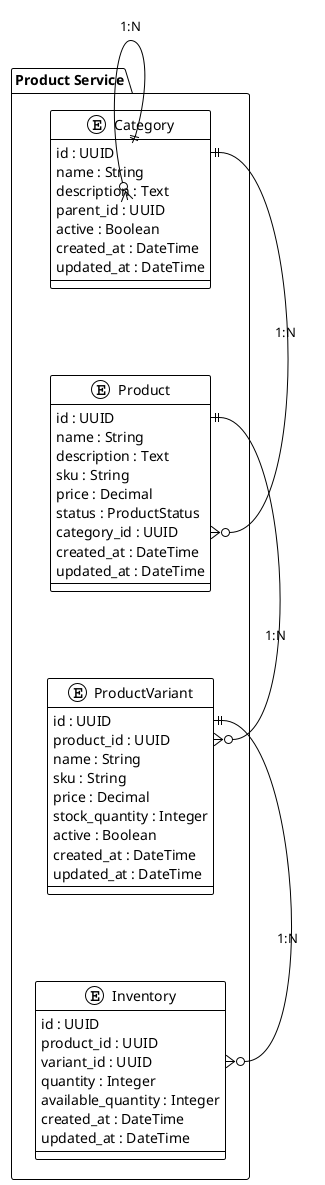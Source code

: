 @startuml
!theme plain

package "Product Service" as ProductService {
    entity Product {
        id : UUID
        name : String
        description : Text
        sku : String
        price : Decimal
        status : ProductStatus
        category_id : UUID
        created_at : DateTime
        updated_at : DateTime
    }

    entity Category {
        id : UUID
        name : String
        description : Text
        parent_id : UUID
        active : Boolean
        created_at : DateTime
        updated_at : DateTime
    }

    entity ProductVariant {
        id : UUID
        product_id : UUID
        name : String
        sku : String
        price : Decimal
        stock_quantity : Integer
        active : Boolean
        created_at : DateTime
        updated_at : DateTime
    }

    entity Inventory {
        id : UUID
        product_id : UUID
        variant_id : UUID
        quantity : Integer
        available_quantity : Integer
        created_at : DateTime
        updated_at : DateTime
    }

    ' Relationships
    Category::id ||--o{ Product::category_id : "1:N"
    Category::id ||--o{ Category::parent_id : "1:N"
    Product::id ||--o{ ProductVariant::product_id : "1:N"
    ProductVariant::id ||--o{ Inventory::variant_id : "1:N"
}
@enduml
